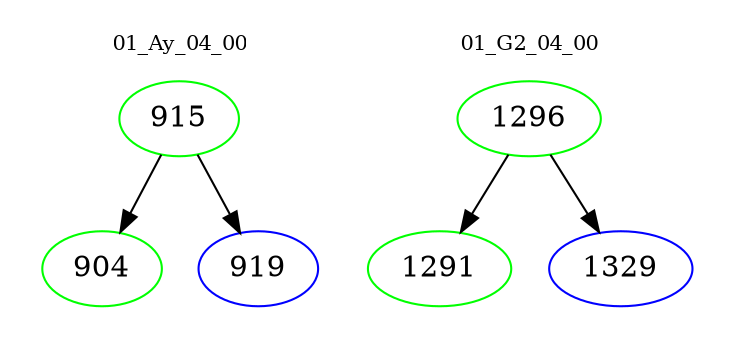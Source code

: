 digraph{
subgraph cluster_0 {
color = white
label = "01_Ay_04_00";
fontsize=10;
T0_915 [label="915", color="green"]
T0_915 -> T0_904 [color="black"]
T0_904 [label="904", color="green"]
T0_915 -> T0_919 [color="black"]
T0_919 [label="919", color="blue"]
}
subgraph cluster_1 {
color = white
label = "01_G2_04_00";
fontsize=10;
T1_1296 [label="1296", color="green"]
T1_1296 -> T1_1291 [color="black"]
T1_1291 [label="1291", color="green"]
T1_1296 -> T1_1329 [color="black"]
T1_1329 [label="1329", color="blue"]
}
}
